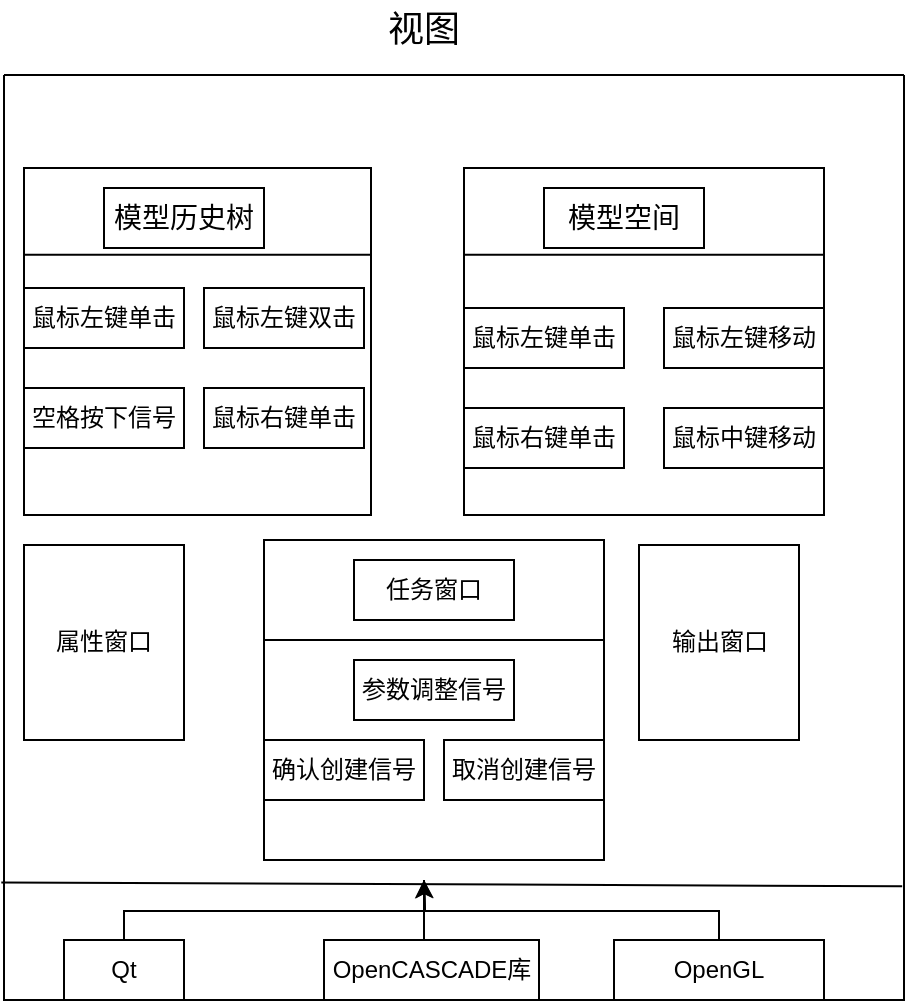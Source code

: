<mxfile version="23.1.6" type="github">
  <diagram name="第 1 页" id="pQV_JR3-XfKjv_0c4IRN">
    <mxGraphModel dx="2036" dy="571" grid="1" gridSize="10" guides="1" tooltips="1" connect="1" arrows="1" fold="1" page="1" pageScale="1" pageWidth="827" pageHeight="1169" math="0" shadow="0">
      <root>
        <mxCell id="0" />
        <mxCell id="1" parent="0" />
        <mxCell id="2aAzPe1vaFxSF1Ecl9lj-1" value="" style="swimlane;startSize=0;" vertex="1" parent="1">
          <mxGeometry x="-50" y="537.5" width="450" height="462.5" as="geometry">
            <mxRectangle x="70" y="400" width="50" height="40" as="alternateBounds" />
          </mxGeometry>
        </mxCell>
        <mxCell id="2aAzPe1vaFxSF1Ecl9lj-2" value="输出窗口" style="rounded=0;whiteSpace=wrap;html=1;" vertex="1" parent="2aAzPe1vaFxSF1Ecl9lj-1">
          <mxGeometry x="317.5" y="235" width="80" height="97.5" as="geometry" />
        </mxCell>
        <mxCell id="2aAzPe1vaFxSF1Ecl9lj-3" value="Qt" style="rounded=0;whiteSpace=wrap;html=1;" vertex="1" parent="2aAzPe1vaFxSF1Ecl9lj-1">
          <mxGeometry x="30" y="432.5" width="60" height="30" as="geometry" />
        </mxCell>
        <mxCell id="2aAzPe1vaFxSF1Ecl9lj-4" value="OpenGL" style="rounded=0;whiteSpace=wrap;html=1;" vertex="1" parent="2aAzPe1vaFxSF1Ecl9lj-1">
          <mxGeometry x="305" y="432.5" width="105" height="30" as="geometry" />
        </mxCell>
        <mxCell id="2aAzPe1vaFxSF1Ecl9lj-5" value="属性窗口" style="rounded=0;whiteSpace=wrap;html=1;" vertex="1" parent="2aAzPe1vaFxSF1Ecl9lj-1">
          <mxGeometry x="10" y="235" width="80" height="97.5" as="geometry" />
        </mxCell>
        <mxCell id="2aAzPe1vaFxSF1Ecl9lj-6" value="" style="whiteSpace=wrap;html=1;aspect=fixed;" vertex="1" parent="2aAzPe1vaFxSF1Ecl9lj-1">
          <mxGeometry x="10" y="46.5" width="173.5" height="173.5" as="geometry" />
        </mxCell>
        <mxCell id="2aAzPe1vaFxSF1Ecl9lj-7" value="&lt;font style=&quot;font-size: 14px;&quot;&gt;模型历史树&lt;/font&gt;" style="rounded=0;whiteSpace=wrap;html=1;" vertex="1" parent="2aAzPe1vaFxSF1Ecl9lj-1">
          <mxGeometry x="50" y="56.5" width="80" height="30" as="geometry" />
        </mxCell>
        <mxCell id="2aAzPe1vaFxSF1Ecl9lj-8" value="鼠标左键单击" style="rounded=0;whiteSpace=wrap;html=1;" vertex="1" parent="2aAzPe1vaFxSF1Ecl9lj-1">
          <mxGeometry x="10" y="106.5" width="80" height="30" as="geometry" />
        </mxCell>
        <mxCell id="2aAzPe1vaFxSF1Ecl9lj-9" value="鼠标左键双击" style="rounded=0;whiteSpace=wrap;html=1;" vertex="1" parent="2aAzPe1vaFxSF1Ecl9lj-1">
          <mxGeometry x="100" y="106.5" width="80" height="30" as="geometry" />
        </mxCell>
        <mxCell id="2aAzPe1vaFxSF1Ecl9lj-10" value="空格按下信号" style="rounded=0;whiteSpace=wrap;html=1;" vertex="1" parent="2aAzPe1vaFxSF1Ecl9lj-1">
          <mxGeometry x="10" y="156.5" width="80" height="30" as="geometry" />
        </mxCell>
        <mxCell id="2aAzPe1vaFxSF1Ecl9lj-11" value="鼠标右键单击" style="rounded=0;whiteSpace=wrap;html=1;" vertex="1" parent="2aAzPe1vaFxSF1Ecl9lj-1">
          <mxGeometry x="100" y="156.5" width="80" height="30" as="geometry" />
        </mxCell>
        <mxCell id="2aAzPe1vaFxSF1Ecl9lj-12" value="" style="endArrow=none;html=1;rounded=0;exitX=0;exitY=0.25;exitDx=0;exitDy=0;entryX=1;entryY=0.25;entryDx=0;entryDy=0;" edge="1" parent="2aAzPe1vaFxSF1Ecl9lj-1" source="2aAzPe1vaFxSF1Ecl9lj-6" target="2aAzPe1vaFxSF1Ecl9lj-6">
          <mxGeometry width="50" height="50" relative="1" as="geometry">
            <mxPoint x="60" y="146.5" as="sourcePoint" />
            <mxPoint x="110" y="96.5" as="targetPoint" />
          </mxGeometry>
        </mxCell>
        <mxCell id="2aAzPe1vaFxSF1Ecl9lj-13" value="" style="rounded=0;whiteSpace=wrap;html=1;" vertex="1" parent="2aAzPe1vaFxSF1Ecl9lj-1">
          <mxGeometry x="230" y="46.5" width="180" height="173.5" as="geometry" />
        </mxCell>
        <mxCell id="2aAzPe1vaFxSF1Ecl9lj-14" value="&lt;font style=&quot;font-size: 14px;&quot;&gt;模型空间&lt;/font&gt;" style="rounded=0;whiteSpace=wrap;html=1;" vertex="1" parent="2aAzPe1vaFxSF1Ecl9lj-1">
          <mxGeometry x="270" y="56.5" width="80" height="30" as="geometry" />
        </mxCell>
        <mxCell id="2aAzPe1vaFxSF1Ecl9lj-15" value="鼠标左键单击" style="rounded=0;whiteSpace=wrap;html=1;" vertex="1" parent="2aAzPe1vaFxSF1Ecl9lj-1">
          <mxGeometry x="230" y="116.5" width="80" height="30" as="geometry" />
        </mxCell>
        <mxCell id="2aAzPe1vaFxSF1Ecl9lj-16" value="鼠标右键单击" style="rounded=0;whiteSpace=wrap;html=1;" vertex="1" parent="2aAzPe1vaFxSF1Ecl9lj-1">
          <mxGeometry x="230" y="166.5" width="80" height="30" as="geometry" />
        </mxCell>
        <mxCell id="2aAzPe1vaFxSF1Ecl9lj-17" value="鼠标左键移动" style="rounded=0;whiteSpace=wrap;html=1;" vertex="1" parent="2aAzPe1vaFxSF1Ecl9lj-1">
          <mxGeometry x="330" y="116.5" width="80" height="30" as="geometry" />
        </mxCell>
        <mxCell id="2aAzPe1vaFxSF1Ecl9lj-18" value="鼠标中键移动" style="rounded=0;whiteSpace=wrap;html=1;" vertex="1" parent="2aAzPe1vaFxSF1Ecl9lj-1">
          <mxGeometry x="330" y="166.5" width="80" height="30" as="geometry" />
        </mxCell>
        <mxCell id="2aAzPe1vaFxSF1Ecl9lj-19" value="" style="endArrow=none;html=1;rounded=0;exitX=1;exitY=0.25;exitDx=0;exitDy=0;entryX=0;entryY=0.25;entryDx=0;entryDy=0;" edge="1" parent="2aAzPe1vaFxSF1Ecl9lj-1" source="2aAzPe1vaFxSF1Ecl9lj-13" target="2aAzPe1vaFxSF1Ecl9lj-13">
          <mxGeometry width="50" height="50" relative="1" as="geometry">
            <mxPoint x="270" y="145.789" as="sourcePoint" />
            <mxPoint x="270" y="95.789" as="targetPoint" />
          </mxGeometry>
        </mxCell>
        <mxCell id="2aAzPe1vaFxSF1Ecl9lj-20" value="" style="rounded=0;whiteSpace=wrap;html=1;" vertex="1" parent="2aAzPe1vaFxSF1Ecl9lj-1">
          <mxGeometry x="130" y="232.5" width="170" height="160" as="geometry" />
        </mxCell>
        <mxCell id="2aAzPe1vaFxSF1Ecl9lj-21" value="任务窗口" style="rounded=0;whiteSpace=wrap;html=1;" vertex="1" parent="2aAzPe1vaFxSF1Ecl9lj-1">
          <mxGeometry x="175" y="242.5" width="80" height="30" as="geometry" />
        </mxCell>
        <mxCell id="2aAzPe1vaFxSF1Ecl9lj-22" value="" style="endArrow=none;html=1;rounded=0;exitX=0;exitY=0.5;exitDx=0;exitDy=0;entryX=1;entryY=0.5;entryDx=0;entryDy=0;" edge="1" parent="2aAzPe1vaFxSF1Ecl9lj-1">
          <mxGeometry width="50" height="50" relative="1" as="geometry">
            <mxPoint x="130.0" y="282.5" as="sourcePoint" />
            <mxPoint x="300.0" y="282.5" as="targetPoint" />
          </mxGeometry>
        </mxCell>
        <mxCell id="2aAzPe1vaFxSF1Ecl9lj-23" value="参数调整信号" style="rounded=0;whiteSpace=wrap;html=1;" vertex="1" parent="2aAzPe1vaFxSF1Ecl9lj-1">
          <mxGeometry x="175" y="292.5" width="80" height="30" as="geometry" />
        </mxCell>
        <mxCell id="2aAzPe1vaFxSF1Ecl9lj-24" value="确认创建信号" style="rounded=0;whiteSpace=wrap;html=1;" vertex="1" parent="2aAzPe1vaFxSF1Ecl9lj-1">
          <mxGeometry x="130" y="332.5" width="80" height="30" as="geometry" />
        </mxCell>
        <mxCell id="2aAzPe1vaFxSF1Ecl9lj-25" value="取消创建信号" style="rounded=0;whiteSpace=wrap;html=1;" vertex="1" parent="2aAzPe1vaFxSF1Ecl9lj-1">
          <mxGeometry x="220" y="332.5" width="80" height="30" as="geometry" />
        </mxCell>
        <mxCell id="2aAzPe1vaFxSF1Ecl9lj-39" style="edgeStyle=orthogonalEdgeStyle;rounded=0;orthogonalLoop=1;jettySize=auto;html=1;exitX=0.5;exitY=0;exitDx=0;exitDy=0;" edge="1" parent="2aAzPe1vaFxSF1Ecl9lj-1" source="2aAzPe1vaFxSF1Ecl9lj-36">
          <mxGeometry relative="1" as="geometry">
            <mxPoint x="210" y="402.5" as="targetPoint" />
          </mxGeometry>
        </mxCell>
        <mxCell id="2aAzPe1vaFxSF1Ecl9lj-36" value="OpenCASCADE库" style="rounded=0;whiteSpace=wrap;html=1;" vertex="1" parent="2aAzPe1vaFxSF1Ecl9lj-1">
          <mxGeometry x="160" y="432.5" width="107.5" height="30" as="geometry" />
        </mxCell>
        <mxCell id="2aAzPe1vaFxSF1Ecl9lj-35" value="" style="endArrow=none;html=1;rounded=0;edgeStyle=orthogonalEdgeStyle;exitX=0.5;exitY=0;exitDx=0;exitDy=0;" edge="1" parent="2aAzPe1vaFxSF1Ecl9lj-1" source="2aAzPe1vaFxSF1Ecl9lj-3">
          <mxGeometry width="50" height="50" relative="1" as="geometry">
            <mxPoint x="100" y="462.5" as="sourcePoint" />
            <mxPoint x="210" y="402.5" as="targetPoint" />
          </mxGeometry>
        </mxCell>
        <mxCell id="2aAzPe1vaFxSF1Ecl9lj-27" value="&lt;font style=&quot;font-size: 18px;&quot;&gt;视图&lt;/font&gt;" style="text;html=1;strokeColor=none;fillColor=none;align=center;verticalAlign=middle;whiteSpace=wrap;rounded=0;" vertex="1" parent="1">
          <mxGeometry x="130" y="500" width="60" height="30" as="geometry" />
        </mxCell>
        <mxCell id="2aAzPe1vaFxSF1Ecl9lj-28" value="" style="endArrow=none;html=1;rounded=0;exitX=-0.003;exitY=0.873;exitDx=0;exitDy=0;exitPerimeter=0;entryX=0.998;entryY=0.877;entryDx=0;entryDy=0;entryPerimeter=0;" edge="1" parent="1" source="2aAzPe1vaFxSF1Ecl9lj-1" target="2aAzPe1vaFxSF1Ecl9lj-1">
          <mxGeometry width="50" height="50" relative="1" as="geometry">
            <mxPoint x="180" y="980" as="sourcePoint" />
            <mxPoint x="230" y="930" as="targetPoint" />
          </mxGeometry>
        </mxCell>
        <mxCell id="2aAzPe1vaFxSF1Ecl9lj-29" value="" style="endArrow=classic;html=1;rounded=0;exitX=0.5;exitY=0;exitDx=0;exitDy=0;edgeStyle=orthogonalEdgeStyle;" edge="1" parent="1" source="2aAzPe1vaFxSF1Ecl9lj-4">
          <mxGeometry width="50" height="50" relative="1" as="geometry">
            <mxPoint x="50" y="995.5" as="sourcePoint" />
            <mxPoint x="160" y="940" as="targetPoint" />
          </mxGeometry>
        </mxCell>
      </root>
    </mxGraphModel>
  </diagram>
</mxfile>
